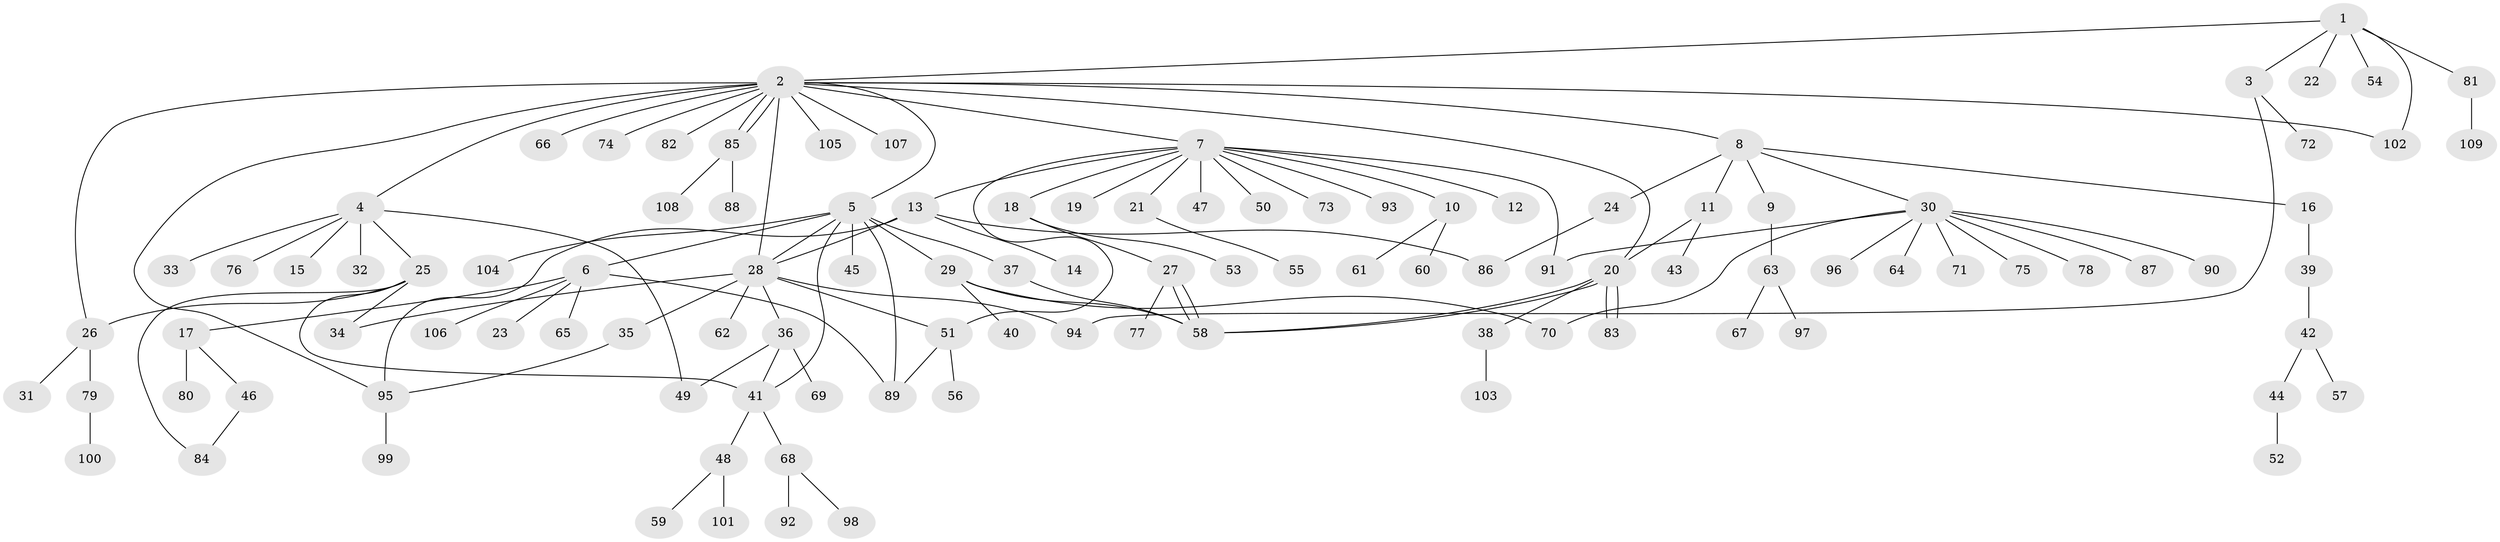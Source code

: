 // coarse degree distribution, {6: 0.05555555555555555, 16: 0.018518518518518517, 2: 0.25925925925925924, 3: 0.09259259259259259, 19: 0.018518518518518517, 1: 0.5370370370370371, 5: 0.018518518518518517}
// Generated by graph-tools (version 1.1) at 2025/18/03/04/25 18:18:25]
// undirected, 109 vertices, 134 edges
graph export_dot {
graph [start="1"]
  node [color=gray90,style=filled];
  1;
  2;
  3;
  4;
  5;
  6;
  7;
  8;
  9;
  10;
  11;
  12;
  13;
  14;
  15;
  16;
  17;
  18;
  19;
  20;
  21;
  22;
  23;
  24;
  25;
  26;
  27;
  28;
  29;
  30;
  31;
  32;
  33;
  34;
  35;
  36;
  37;
  38;
  39;
  40;
  41;
  42;
  43;
  44;
  45;
  46;
  47;
  48;
  49;
  50;
  51;
  52;
  53;
  54;
  55;
  56;
  57;
  58;
  59;
  60;
  61;
  62;
  63;
  64;
  65;
  66;
  67;
  68;
  69;
  70;
  71;
  72;
  73;
  74;
  75;
  76;
  77;
  78;
  79;
  80;
  81;
  82;
  83;
  84;
  85;
  86;
  87;
  88;
  89;
  90;
  91;
  92;
  93;
  94;
  95;
  96;
  97;
  98;
  99;
  100;
  101;
  102;
  103;
  104;
  105;
  106;
  107;
  108;
  109;
  1 -- 2;
  1 -- 3;
  1 -- 22;
  1 -- 54;
  1 -- 81;
  1 -- 102;
  2 -- 4;
  2 -- 5;
  2 -- 7;
  2 -- 8;
  2 -- 20;
  2 -- 26;
  2 -- 28;
  2 -- 66;
  2 -- 74;
  2 -- 82;
  2 -- 85;
  2 -- 85;
  2 -- 95;
  2 -- 102;
  2 -- 105;
  2 -- 107;
  3 -- 72;
  3 -- 94;
  4 -- 15;
  4 -- 25;
  4 -- 32;
  4 -- 33;
  4 -- 49;
  4 -- 76;
  5 -- 6;
  5 -- 28;
  5 -- 29;
  5 -- 37;
  5 -- 41;
  5 -- 45;
  5 -- 89;
  5 -- 104;
  6 -- 17;
  6 -- 23;
  6 -- 65;
  6 -- 89;
  6 -- 106;
  7 -- 10;
  7 -- 12;
  7 -- 13;
  7 -- 18;
  7 -- 19;
  7 -- 21;
  7 -- 47;
  7 -- 50;
  7 -- 51;
  7 -- 73;
  7 -- 91;
  7 -- 93;
  8 -- 9;
  8 -- 11;
  8 -- 16;
  8 -- 24;
  8 -- 30;
  9 -- 63;
  10 -- 60;
  10 -- 61;
  11 -- 20;
  11 -- 43;
  13 -- 14;
  13 -- 28;
  13 -- 86;
  13 -- 95;
  16 -- 39;
  17 -- 46;
  17 -- 80;
  18 -- 27;
  18 -- 53;
  20 -- 38;
  20 -- 58;
  20 -- 58;
  20 -- 83;
  20 -- 83;
  21 -- 55;
  24 -- 86;
  25 -- 26;
  25 -- 34;
  25 -- 41;
  25 -- 84;
  26 -- 31;
  26 -- 79;
  27 -- 58;
  27 -- 58;
  27 -- 77;
  28 -- 34;
  28 -- 35;
  28 -- 36;
  28 -- 51;
  28 -- 62;
  28 -- 94;
  29 -- 40;
  29 -- 58;
  29 -- 70;
  30 -- 64;
  30 -- 70;
  30 -- 71;
  30 -- 75;
  30 -- 78;
  30 -- 87;
  30 -- 90;
  30 -- 91;
  30 -- 96;
  35 -- 95;
  36 -- 41;
  36 -- 49;
  36 -- 69;
  37 -- 58;
  38 -- 103;
  39 -- 42;
  41 -- 48;
  41 -- 68;
  42 -- 44;
  42 -- 57;
  44 -- 52;
  46 -- 84;
  48 -- 59;
  48 -- 101;
  51 -- 56;
  51 -- 89;
  63 -- 67;
  63 -- 97;
  68 -- 92;
  68 -- 98;
  79 -- 100;
  81 -- 109;
  85 -- 88;
  85 -- 108;
  95 -- 99;
}
